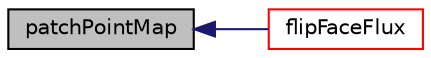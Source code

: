 digraph "patchPointMap"
{
  bgcolor="transparent";
  edge [fontname="Helvetica",fontsize="10",labelfontname="Helvetica",labelfontsize="10"];
  node [fontname="Helvetica",fontsize="10",shape=record];
  rankdir="LR";
  Node11879 [label="patchPointMap",height=0.2,width=0.4,color="black", fillcolor="grey75", style="filled", fontcolor="black"];
  Node11879 -> Node11880 [dir="back",color="midnightblue",fontsize="10",style="solid",fontname="Helvetica"];
  Node11880 [label="flipFaceFlux",height=0.2,width=0.4,color="red",URL="$a28541.html#a36bff455c4c32d8244b699fc4c9d096b",tooltip="Map of flipped face flux faces. "];
}
